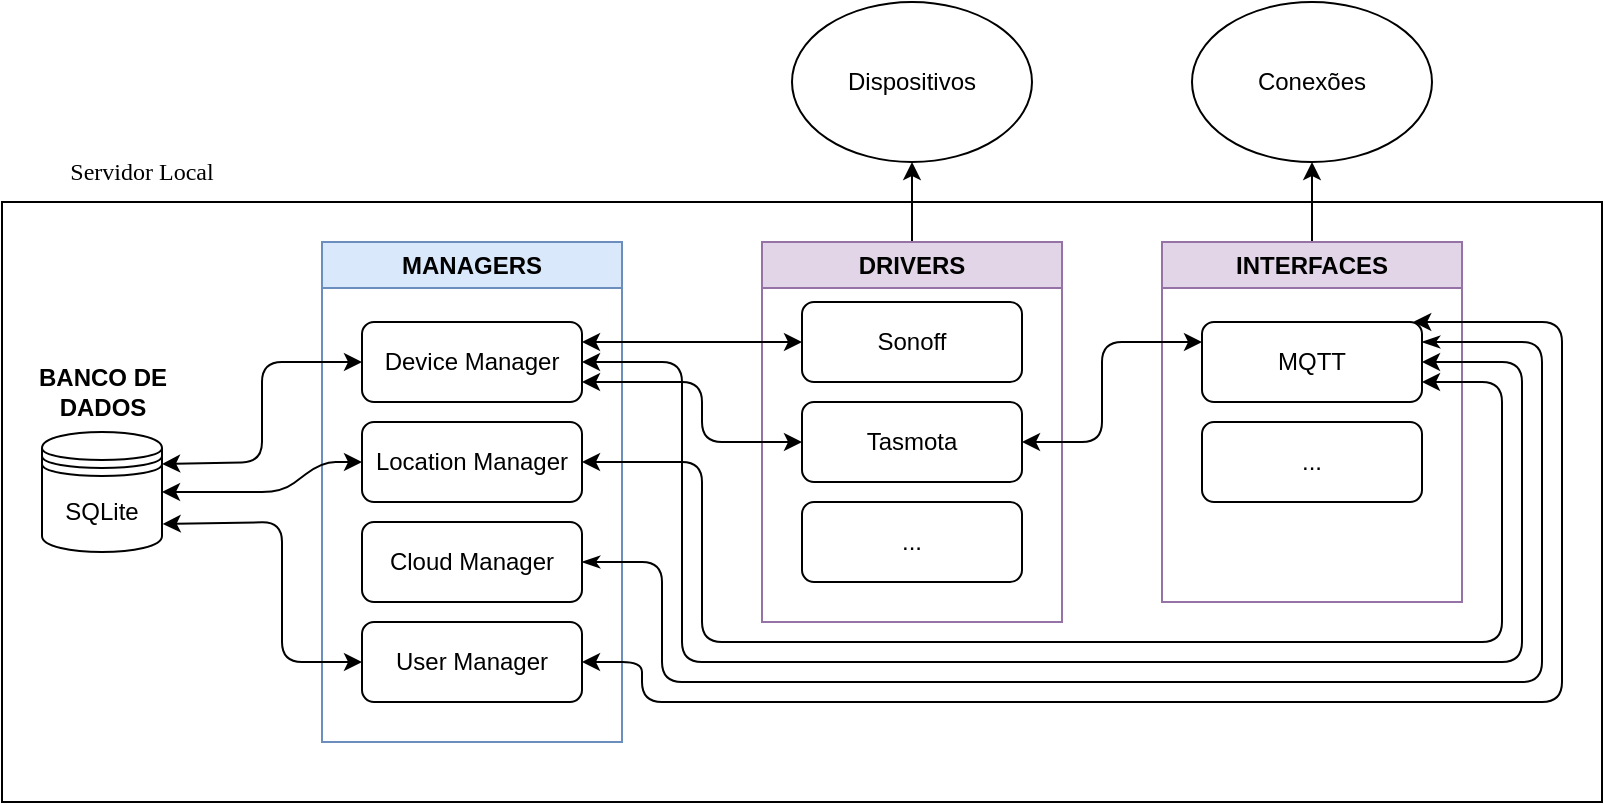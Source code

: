 <mxfile>
    <diagram id="pgNvOaAiY3ooeMpxftMF" name="Page-1">
        <mxGraphModel dx="1100" dy="787" grid="1" gridSize="10" guides="1" tooltips="1" connect="1" arrows="1" fold="1" page="1" pageScale="1" pageWidth="1169" pageHeight="827" math="0" shadow="0">
            <root>
                <mxCell id="0"/>
                <mxCell id="1" parent="0"/>
                <mxCell id="39" value="" style="rounded=0;whiteSpace=wrap;html=1;" parent="1" vertex="1">
                    <mxGeometry x="90" y="270" width="320" height="280" as="geometry"/>
                </mxCell>
                <mxCell id="36" value="" style="rounded=0;whiteSpace=wrap;html=1;" parent="1" vertex="1">
                    <mxGeometry x="80" y="260" width="800" height="300" as="geometry"/>
                </mxCell>
                <mxCell id="2" value="MANAGERS" style="swimlane;whiteSpace=wrap;html=1;fillColor=#dae8fc;strokeColor=#6c8ebf;" parent="1" vertex="1">
                    <mxGeometry x="240" y="280" width="150" height="250" as="geometry"/>
                </mxCell>
                <mxCell id="5" value="Location Manager" style="rounded=1;whiteSpace=wrap;html=1;" parent="2" vertex="1">
                    <mxGeometry x="20" y="90" width="110" height="40" as="geometry"/>
                </mxCell>
                <mxCell id="4" value="Device Manager" style="rounded=1;whiteSpace=wrap;html=1;" parent="2" vertex="1">
                    <mxGeometry x="20" y="40" width="110" height="40" as="geometry"/>
                </mxCell>
                <mxCell id="3" value="Cloud Manager" style="rounded=1;whiteSpace=wrap;html=1;" parent="2" vertex="1">
                    <mxGeometry x="20" y="140" width="110" height="40" as="geometry"/>
                </mxCell>
                <mxCell id="6" value="User Manager" style="rounded=1;whiteSpace=wrap;html=1;" parent="2" vertex="1">
                    <mxGeometry x="20" y="190" width="110" height="40" as="geometry"/>
                </mxCell>
                <mxCell id="7" value="SQLite" style="shape=datastore;whiteSpace=wrap;html=1;" parent="1" vertex="1">
                    <mxGeometry x="100" y="375" width="60" height="60" as="geometry"/>
                </mxCell>
                <mxCell id="34" style="edgeStyle=none;html=1;" parent="1" source="8" target="32" edge="1">
                    <mxGeometry relative="1" as="geometry"/>
                </mxCell>
                <mxCell id="8" value="INTERFACES" style="swimlane;whiteSpace=wrap;html=1;fillColor=#e1d5e7;strokeColor=#9673a6;" parent="1" vertex="1">
                    <mxGeometry x="660" y="280" width="150" height="180" as="geometry"/>
                </mxCell>
                <mxCell id="10" value="MQTT" style="rounded=1;whiteSpace=wrap;html=1;" parent="8" vertex="1">
                    <mxGeometry x="20" y="40" width="110" height="40" as="geometry"/>
                </mxCell>
                <mxCell id="30" value="..." style="rounded=1;whiteSpace=wrap;html=1;" parent="8" vertex="1">
                    <mxGeometry x="20" y="90" width="110" height="40" as="geometry"/>
                </mxCell>
                <mxCell id="35" style="edgeStyle=none;html=1;" parent="1" source="14" target="33" edge="1">
                    <mxGeometry relative="1" as="geometry"/>
                </mxCell>
                <mxCell id="14" value="DRIVERS" style="swimlane;whiteSpace=wrap;html=1;fillColor=#e1d5e7;strokeColor=#9673a6;" parent="1" vertex="1">
                    <mxGeometry x="460" y="280" width="150" height="190" as="geometry"/>
                </mxCell>
                <mxCell id="15" value="Sonoff" style="rounded=1;whiteSpace=wrap;html=1;" parent="14" vertex="1">
                    <mxGeometry x="20" y="30" width="110" height="40" as="geometry"/>
                </mxCell>
                <mxCell id="16" value="Tasmota" style="rounded=1;whiteSpace=wrap;html=1;" parent="14" vertex="1">
                    <mxGeometry x="20" y="80" width="110" height="40" as="geometry"/>
                </mxCell>
                <mxCell id="31" value="..." style="rounded=1;whiteSpace=wrap;html=1;" parent="14" vertex="1">
                    <mxGeometry x="20" y="130" width="110" height="40" as="geometry"/>
                </mxCell>
                <mxCell id="19" style="edgeStyle=none;html=1;entryX=1.001;entryY=0.266;entryDx=0;entryDy=0;entryPerimeter=0;startArrow=classic;startFill=1;" parent="1" source="4" target="7" edge="1">
                    <mxGeometry relative="1" as="geometry">
                        <Array as="points">
                            <mxPoint x="210" y="340"/>
                            <mxPoint x="210" y="390"/>
                        </Array>
                    </mxGeometry>
                </mxCell>
                <mxCell id="20" style="edgeStyle=none;html=1;entryX=1;entryY=0.5;entryDx=0;entryDy=0;startArrow=classic;startFill=1;" parent="1" source="5" target="7" edge="1">
                    <mxGeometry relative="1" as="geometry">
                        <Array as="points">
                            <mxPoint x="240" y="390"/>
                            <mxPoint x="220" y="405"/>
                        </Array>
                    </mxGeometry>
                </mxCell>
                <mxCell id="21" style="edgeStyle=none;html=1;entryX=1.006;entryY=0.766;entryDx=0;entryDy=0;entryPerimeter=0;startArrow=classic;startFill=1;" parent="1" source="6" target="7" edge="1">
                    <mxGeometry relative="1" as="geometry">
                        <mxPoint x="180" y="450" as="targetPoint"/>
                        <Array as="points">
                            <mxPoint x="220" y="490"/>
                            <mxPoint x="220" y="420"/>
                        </Array>
                    </mxGeometry>
                </mxCell>
                <mxCell id="22" style="edgeStyle=none;html=1;entryX=1;entryY=0.75;entryDx=0;entryDy=0;startArrow=classic;startFill=1;" parent="1" source="16" target="4" edge="1">
                    <mxGeometry relative="1" as="geometry">
                        <Array as="points">
                            <mxPoint x="430" y="380"/>
                            <mxPoint x="430" y="350"/>
                        </Array>
                    </mxGeometry>
                </mxCell>
                <mxCell id="23" style="edgeStyle=none;html=1;entryX=1;entryY=0.25;entryDx=0;entryDy=0;startArrow=classic;startFill=1;" parent="1" source="15" target="4" edge="1">
                    <mxGeometry relative="1" as="geometry">
                        <Array as="points">
                            <mxPoint x="430" y="330"/>
                        </Array>
                    </mxGeometry>
                </mxCell>
                <mxCell id="24" style="edgeStyle=none;html=1;entryX=0;entryY=0.25;entryDx=0;entryDy=0;startArrow=classic;startFill=1;" parent="1" source="16" target="10" edge="1">
                    <mxGeometry relative="1" as="geometry">
                        <Array as="points">
                            <mxPoint x="630" y="380"/>
                            <mxPoint x="630" y="330"/>
                        </Array>
                    </mxGeometry>
                </mxCell>
                <mxCell id="25" style="edgeStyle=none;html=1;entryX=1;entryY=0.5;entryDx=0;entryDy=0;exitX=1;exitY=0.5;exitDx=0;exitDy=0;startArrow=classic;startFill=1;" parent="1" source="10" target="4" edge="1">
                    <mxGeometry relative="1" as="geometry">
                        <mxPoint x="760" y="350" as="sourcePoint"/>
                        <Array as="points">
                            <mxPoint x="840" y="340"/>
                            <mxPoint x="840" y="490"/>
                            <mxPoint x="420" y="490"/>
                            <mxPoint x="420" y="340"/>
                        </Array>
                    </mxGeometry>
                </mxCell>
                <mxCell id="27" style="edgeStyle=none;html=1;entryX=1;entryY=0.5;entryDx=0;entryDy=0;exitX=1;exitY=0.75;exitDx=0;exitDy=0;startArrow=classic;startFill=1;" parent="1" source="10" target="5" edge="1">
                    <mxGeometry relative="1" as="geometry">
                        <Array as="points">
                            <mxPoint x="830" y="350"/>
                            <mxPoint x="830" y="480"/>
                            <mxPoint x="430" y="480"/>
                            <mxPoint x="430" y="390"/>
                        </Array>
                    </mxGeometry>
                </mxCell>
                <mxCell id="28" style="edgeStyle=none;html=1;entryX=1;entryY=0.5;entryDx=0;entryDy=0;exitX=1;exitY=0.25;exitDx=0;exitDy=0;endArrow=classicThin;endFill=1;startArrow=classicThin;startFill=1;" parent="1" source="10" target="3" edge="1">
                    <mxGeometry relative="1" as="geometry">
                        <mxPoint x="750" y="410" as="sourcePoint"/>
                        <Array as="points">
                            <mxPoint x="850" y="330"/>
                            <mxPoint x="850" y="500"/>
                            <mxPoint x="410" y="500"/>
                            <mxPoint x="410" y="440"/>
                        </Array>
                    </mxGeometry>
                </mxCell>
                <mxCell id="29" style="edgeStyle=none;html=1;entryX=1;entryY=0.5;entryDx=0;entryDy=0;exitX=0.96;exitY=0;exitDx=0;exitDy=0;exitPerimeter=0;startArrow=classic;startFill=1;" parent="1" source="10" target="6" edge="1">
                    <mxGeometry relative="1" as="geometry">
                        <mxPoint x="750" y="370" as="sourcePoint"/>
                        <Array as="points">
                            <mxPoint x="860" y="320"/>
                            <mxPoint x="860" y="510"/>
                            <mxPoint x="400" y="510"/>
                            <mxPoint x="400" y="490"/>
                        </Array>
                    </mxGeometry>
                </mxCell>
                <mxCell id="32" value="Conexões" style="ellipse;whiteSpace=wrap;html=1;" parent="1" vertex="1">
                    <mxGeometry x="675" y="160" width="120" height="80" as="geometry"/>
                </mxCell>
                <mxCell id="33" value="Dispositivos" style="ellipse;whiteSpace=wrap;html=1;" parent="1" vertex="1">
                    <mxGeometry x="475" y="160" width="120" height="80" as="geometry"/>
                </mxCell>
                <mxCell id="37" value="&lt;b&gt;&lt;font style=&quot;color: rgb(0, 0, 0);&quot;&gt;BANCO DE DADOS&lt;/font&gt;&lt;/b&gt;" style="text;html=1;align=center;verticalAlign=middle;whiteSpace=wrap;rounded=0;" parent="1" vertex="1">
                    <mxGeometry x="94.5" y="340" width="71" height="30" as="geometry"/>
                </mxCell>
                <mxCell id="38" value="Servidor Local" style="text;html=1;align=center;verticalAlign=middle;whiteSpace=wrap;rounded=0;fontFamily=Stretch Pro;" parent="1" vertex="1">
                    <mxGeometry x="80" y="230" width="140" height="30" as="geometry"/>
                </mxCell>
            </root>
        </mxGraphModel>
    </diagram>
</mxfile>